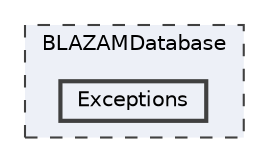 digraph "BLAZAMDatabase/Exceptions"
{
 // LATEX_PDF_SIZE
  bgcolor="transparent";
  edge [fontname=Helvetica,fontsize=10,labelfontname=Helvetica,labelfontsize=10];
  node [fontname=Helvetica,fontsize=10,shape=box,height=0.2,width=0.4];
  compound=true
  subgraph clusterdir_74c120be7d521141a777c93deee301c7 {
    graph [ bgcolor="#edf0f7", pencolor="grey25", label="BLAZAMDatabase", fontname=Helvetica,fontsize=10 style="filled,dashed", URL="dir_74c120be7d521141a777c93deee301c7.html",tooltip=""]
  dir_310654ebde844656a1649299765874fe [label="Exceptions", fillcolor="#edf0f7", color="grey25", style="filled,bold", URL="dir_310654ebde844656a1649299765874fe.html",tooltip=""];
  }
}
